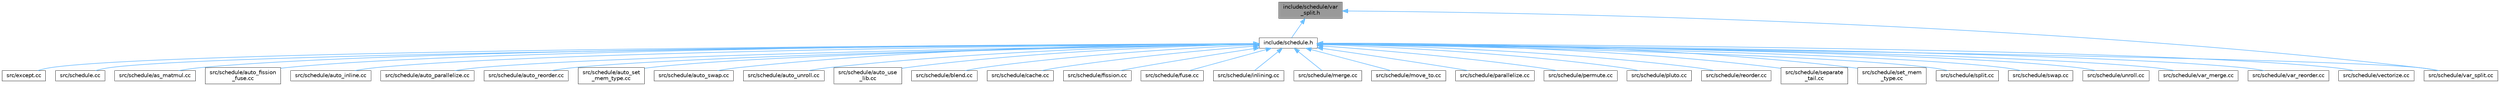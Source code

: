 digraph "include/schedule/var_split.h"
{
 // LATEX_PDF_SIZE
  bgcolor="transparent";
  edge [fontname=Helvetica,fontsize=10,labelfontname=Helvetica,labelfontsize=10];
  node [fontname=Helvetica,fontsize=10,shape=box,height=0.2,width=0.4];
  Node1 [label="include/schedule/var\l_split.h",height=0.2,width=0.4,color="gray40", fillcolor="grey60", style="filled", fontcolor="black",tooltip=" "];
  Node1 -> Node2 [dir="back",color="steelblue1",style="solid"];
  Node2 [label="include/schedule.h",height=0.2,width=0.4,color="grey40", fillcolor="white", style="filled",URL="$schedule_8h.html",tooltip=" "];
  Node2 -> Node3 [dir="back",color="steelblue1",style="solid"];
  Node3 [label="src/except.cc",height=0.2,width=0.4,color="grey40", fillcolor="white", style="filled",URL="$except_8cc.html",tooltip=" "];
  Node2 -> Node4 [dir="back",color="steelblue1",style="solid"];
  Node4 [label="src/schedule.cc",height=0.2,width=0.4,color="grey40", fillcolor="white", style="filled",URL="$schedule_8cc.html",tooltip=" "];
  Node2 -> Node5 [dir="back",color="steelblue1",style="solid"];
  Node5 [label="src/schedule/as_matmul.cc",height=0.2,width=0.4,color="grey40", fillcolor="white", style="filled",URL="$as__matmul_8cc.html",tooltip=" "];
  Node2 -> Node6 [dir="back",color="steelblue1",style="solid"];
  Node6 [label="src/schedule/auto_fission\l_fuse.cc",height=0.2,width=0.4,color="grey40", fillcolor="white", style="filled",URL="$auto__fission__fuse_8cc.html",tooltip=" "];
  Node2 -> Node7 [dir="back",color="steelblue1",style="solid"];
  Node7 [label="src/schedule/auto_inline.cc",height=0.2,width=0.4,color="grey40", fillcolor="white", style="filled",URL="$auto__inline_8cc.html",tooltip=" "];
  Node2 -> Node8 [dir="back",color="steelblue1",style="solid"];
  Node8 [label="src/schedule/auto_parallelize.cc",height=0.2,width=0.4,color="grey40", fillcolor="white", style="filled",URL="$auto__parallelize_8cc.html",tooltip=" "];
  Node2 -> Node9 [dir="back",color="steelblue1",style="solid"];
  Node9 [label="src/schedule/auto_reorder.cc",height=0.2,width=0.4,color="grey40", fillcolor="white", style="filled",URL="$auto__reorder_8cc.html",tooltip=" "];
  Node2 -> Node10 [dir="back",color="steelblue1",style="solid"];
  Node10 [label="src/schedule/auto_set\l_mem_type.cc",height=0.2,width=0.4,color="grey40", fillcolor="white", style="filled",URL="$auto__set__mem__type_8cc.html",tooltip=" "];
  Node2 -> Node11 [dir="back",color="steelblue1",style="solid"];
  Node11 [label="src/schedule/auto_swap.cc",height=0.2,width=0.4,color="grey40", fillcolor="white", style="filled",URL="$auto__swap_8cc.html",tooltip=" "];
  Node2 -> Node12 [dir="back",color="steelblue1",style="solid"];
  Node12 [label="src/schedule/auto_unroll.cc",height=0.2,width=0.4,color="grey40", fillcolor="white", style="filled",URL="$auto__unroll_8cc.html",tooltip=" "];
  Node2 -> Node13 [dir="back",color="steelblue1",style="solid"];
  Node13 [label="src/schedule/auto_use\l_lib.cc",height=0.2,width=0.4,color="grey40", fillcolor="white", style="filled",URL="$auto__use__lib_8cc.html",tooltip=" "];
  Node2 -> Node14 [dir="back",color="steelblue1",style="solid"];
  Node14 [label="src/schedule/blend.cc",height=0.2,width=0.4,color="grey40", fillcolor="white", style="filled",URL="$blend_8cc.html",tooltip=" "];
  Node2 -> Node15 [dir="back",color="steelblue1",style="solid"];
  Node15 [label="src/schedule/cache.cc",height=0.2,width=0.4,color="grey40", fillcolor="white", style="filled",URL="$cache_8cc.html",tooltip=" "];
  Node2 -> Node16 [dir="back",color="steelblue1",style="solid"];
  Node16 [label="src/schedule/fission.cc",height=0.2,width=0.4,color="grey40", fillcolor="white", style="filled",URL="$fission_8cc.html",tooltip=" "];
  Node2 -> Node17 [dir="back",color="steelblue1",style="solid"];
  Node17 [label="src/schedule/fuse.cc",height=0.2,width=0.4,color="grey40", fillcolor="white", style="filled",URL="$fuse_8cc.html",tooltip=" "];
  Node2 -> Node18 [dir="back",color="steelblue1",style="solid"];
  Node18 [label="src/schedule/inlining.cc",height=0.2,width=0.4,color="grey40", fillcolor="white", style="filled",URL="$inlining_8cc.html",tooltip=" "];
  Node2 -> Node19 [dir="back",color="steelblue1",style="solid"];
  Node19 [label="src/schedule/merge.cc",height=0.2,width=0.4,color="grey40", fillcolor="white", style="filled",URL="$merge_8cc.html",tooltip=" "];
  Node2 -> Node20 [dir="back",color="steelblue1",style="solid"];
  Node20 [label="src/schedule/move_to.cc",height=0.2,width=0.4,color="grey40", fillcolor="white", style="filled",URL="$move__to_8cc.html",tooltip=" "];
  Node2 -> Node21 [dir="back",color="steelblue1",style="solid"];
  Node21 [label="src/schedule/parallelize.cc",height=0.2,width=0.4,color="grey40", fillcolor="white", style="filled",URL="$parallelize_8cc.html",tooltip=" "];
  Node2 -> Node22 [dir="back",color="steelblue1",style="solid"];
  Node22 [label="src/schedule/permute.cc",height=0.2,width=0.4,color="grey40", fillcolor="white", style="filled",URL="$permute_8cc.html",tooltip=" "];
  Node2 -> Node23 [dir="back",color="steelblue1",style="solid"];
  Node23 [label="src/schedule/pluto.cc",height=0.2,width=0.4,color="grey40", fillcolor="white", style="filled",URL="$pluto_8cc.html",tooltip=" "];
  Node2 -> Node24 [dir="back",color="steelblue1",style="solid"];
  Node24 [label="src/schedule/reorder.cc",height=0.2,width=0.4,color="grey40", fillcolor="white", style="filled",URL="$reorder_8cc.html",tooltip=" "];
  Node2 -> Node25 [dir="back",color="steelblue1",style="solid"];
  Node25 [label="src/schedule/separate\l_tail.cc",height=0.2,width=0.4,color="grey40", fillcolor="white", style="filled",URL="$separate__tail_8cc.html",tooltip=" "];
  Node2 -> Node26 [dir="back",color="steelblue1",style="solid"];
  Node26 [label="src/schedule/set_mem\l_type.cc",height=0.2,width=0.4,color="grey40", fillcolor="white", style="filled",URL="$set__mem__type_8cc.html",tooltip=" "];
  Node2 -> Node27 [dir="back",color="steelblue1",style="solid"];
  Node27 [label="src/schedule/split.cc",height=0.2,width=0.4,color="grey40", fillcolor="white", style="filled",URL="$split_8cc.html",tooltip=" "];
  Node2 -> Node28 [dir="back",color="steelblue1",style="solid"];
  Node28 [label="src/schedule/swap.cc",height=0.2,width=0.4,color="grey40", fillcolor="white", style="filled",URL="$swap_8cc.html",tooltip=" "];
  Node2 -> Node29 [dir="back",color="steelblue1",style="solid"];
  Node29 [label="src/schedule/unroll.cc",height=0.2,width=0.4,color="grey40", fillcolor="white", style="filled",URL="$unroll_8cc.html",tooltip=" "];
  Node2 -> Node30 [dir="back",color="steelblue1",style="solid"];
  Node30 [label="src/schedule/var_merge.cc",height=0.2,width=0.4,color="grey40", fillcolor="white", style="filled",URL="$var__merge_8cc.html",tooltip=" "];
  Node2 -> Node31 [dir="back",color="steelblue1",style="solid"];
  Node31 [label="src/schedule/var_reorder.cc",height=0.2,width=0.4,color="grey40", fillcolor="white", style="filled",URL="$var__reorder_8cc.html",tooltip=" "];
  Node2 -> Node32 [dir="back",color="steelblue1",style="solid"];
  Node32 [label="src/schedule/var_split.cc",height=0.2,width=0.4,color="grey40", fillcolor="white", style="filled",URL="$var__split_8cc.html",tooltip=" "];
  Node2 -> Node33 [dir="back",color="steelblue1",style="solid"];
  Node33 [label="src/schedule/vectorize.cc",height=0.2,width=0.4,color="grey40", fillcolor="white", style="filled",URL="$vectorize_8cc.html",tooltip=" "];
  Node1 -> Node32 [dir="back",color="steelblue1",style="solid"];
}

